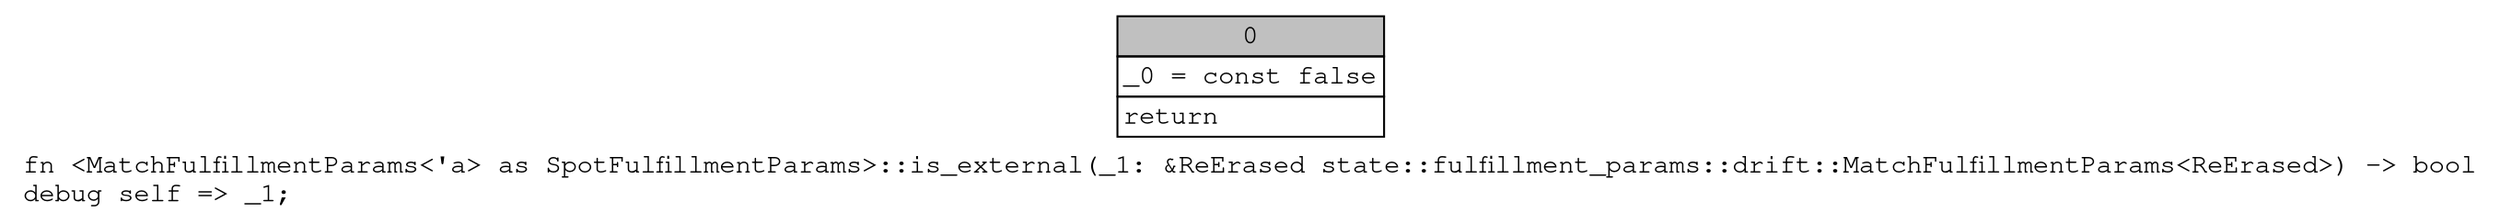 digraph Mir_0_2948 {
    graph [fontname="Courier, monospace"];
    node [fontname="Courier, monospace"];
    edge [fontname="Courier, monospace"];
    label=<fn &lt;MatchFulfillmentParams&lt;'a&gt; as SpotFulfillmentParams&gt;::is_external(_1: &amp;ReErased state::fulfillment_params::drift::MatchFulfillmentParams&lt;ReErased&gt;) -&gt; bool<br align="left"/>debug self =&gt; _1;<br align="left"/>>;
    bb0__0_2948 [shape="none", label=<<table border="0" cellborder="1" cellspacing="0"><tr><td bgcolor="gray" align="center" colspan="1">0</td></tr><tr><td align="left" balign="left">_0 = const false<br/></td></tr><tr><td align="left">return</td></tr></table>>];
}
